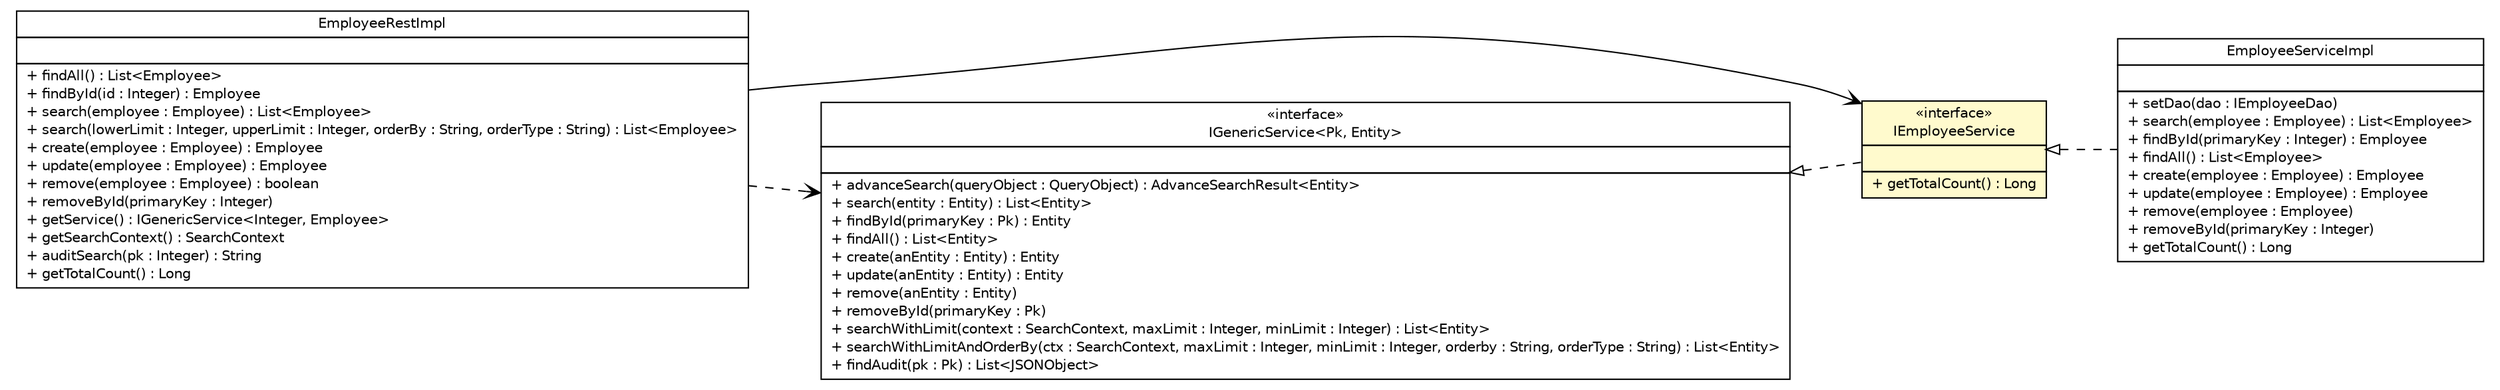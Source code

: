#!/usr/local/bin/dot
#
# Class diagram 
# Generated by UMLGraph version 5.1 (http://www.umlgraph.org/)
#

digraph G {
	edge [fontname="Helvetica",fontsize=10,labelfontname="Helvetica",labelfontsize=10];
	node [fontname="Helvetica",fontsize=10,shape=plaintext];
	nodesep=0.25;
	ranksep=0.5;
	rankdir=LR;
	// com.inn.headstartdemo.service.IEmployeeService
	c27814 [label=<<table title="com.inn.headstartdemo.service.IEmployeeService" border="0" cellborder="1" cellspacing="0" cellpadding="2" port="p" bgcolor="lemonChiffon" href="./IEmployeeService.html">
		<tr><td><table border="0" cellspacing="0" cellpadding="1">
<tr><td align="center" balign="center"> &#171;interface&#187; </td></tr>
<tr><td align="center" balign="center"> IEmployeeService </td></tr>
		</table></td></tr>
		<tr><td><table border="0" cellspacing="0" cellpadding="1">
<tr><td align="left" balign="left">  </td></tr>
		</table></td></tr>
		<tr><td><table border="0" cellspacing="0" cellpadding="1">
<tr><td align="left" balign="left"> + getTotalCount() : Long </td></tr>
		</table></td></tr>
		</table>>, fontname="Helvetica", fontcolor="black", fontsize=10.0];
	// com.inn.headstartdemo.service.generic.IGenericService<Pk, Entity>
	c27819 [label=<<table title="com.inn.headstartdemo.service.generic.IGenericService" border="0" cellborder="1" cellspacing="0" cellpadding="2" port="p" href="./generic/IGenericService.html">
		<tr><td><table border="0" cellspacing="0" cellpadding="1">
<tr><td align="center" balign="center"> &#171;interface&#187; </td></tr>
<tr><td align="center" balign="center"> IGenericService&lt;Pk, Entity&gt; </td></tr>
		</table></td></tr>
		<tr><td><table border="0" cellspacing="0" cellpadding="1">
<tr><td align="left" balign="left">  </td></tr>
		</table></td></tr>
		<tr><td><table border="0" cellspacing="0" cellpadding="1">
<tr><td align="left" balign="left"> + advanceSearch(queryObject : QueryObject) : AdvanceSearchResult&lt;Entity&gt; </td></tr>
<tr><td align="left" balign="left"> + search(entity : Entity) : List&lt;Entity&gt; </td></tr>
<tr><td align="left" balign="left"> + findById(primaryKey : Pk) : Entity </td></tr>
<tr><td align="left" balign="left"> + findAll() : List&lt;Entity&gt; </td></tr>
<tr><td align="left" balign="left"> + create(anEntity : Entity) : Entity </td></tr>
<tr><td align="left" balign="left"> + update(anEntity : Entity) : Entity </td></tr>
<tr><td align="left" balign="left"> + remove(anEntity : Entity) </td></tr>
<tr><td align="left" balign="left"> + removeById(primaryKey : Pk) </td></tr>
<tr><td align="left" balign="left"> + searchWithLimit(context : SearchContext, maxLimit : Integer, minLimit : Integer) : List&lt;Entity&gt; </td></tr>
<tr><td align="left" balign="left"> + searchWithLimitAndOrderBy(ctx : SearchContext, maxLimit : Integer, minLimit : Integer, orderby : String, orderType : String) : List&lt;Entity&gt; </td></tr>
<tr><td align="left" balign="left"> + findAudit(pk : Pk) : List&lt;JSONObject&gt; </td></tr>
		</table></td></tr>
		</table>>, fontname="Helvetica", fontcolor="black", fontsize=10.0];
	// com.inn.headstartdemo.service.impl.EmployeeServiceImpl
	c27825 [label=<<table title="com.inn.headstartdemo.service.impl.EmployeeServiceImpl" border="0" cellborder="1" cellspacing="0" cellpadding="2" port="p" href="./impl/EmployeeServiceImpl.html">
		<tr><td><table border="0" cellspacing="0" cellpadding="1">
<tr><td align="center" balign="center"> EmployeeServiceImpl </td></tr>
		</table></td></tr>
		<tr><td><table border="0" cellspacing="0" cellpadding="1">
<tr><td align="left" balign="left">  </td></tr>
		</table></td></tr>
		<tr><td><table border="0" cellspacing="0" cellpadding="1">
<tr><td align="left" balign="left"> + setDao(dao : IEmployeeDao) </td></tr>
<tr><td align="left" balign="left"> + search(employee : Employee) : List&lt;Employee&gt; </td></tr>
<tr><td align="left" balign="left"> + findById(primaryKey : Integer) : Employee </td></tr>
<tr><td align="left" balign="left"> + findAll() : List&lt;Employee&gt; </td></tr>
<tr><td align="left" balign="left"> + create(employee : Employee) : Employee </td></tr>
<tr><td align="left" balign="left"> + update(employee : Employee) : Employee </td></tr>
<tr><td align="left" balign="left"> + remove(employee : Employee) </td></tr>
<tr><td align="left" balign="left"> + removeById(primaryKey : Integer) </td></tr>
<tr><td align="left" balign="left"> + getTotalCount() : Long </td></tr>
		</table></td></tr>
		</table>>, fontname="Helvetica", fontcolor="black", fontsize=10.0];
	// com.inn.headstartdemo.rest.impl.EmployeeRestImpl
	c27880 [label=<<table title="com.inn.headstartdemo.rest.impl.EmployeeRestImpl" border="0" cellborder="1" cellspacing="0" cellpadding="2" port="p" href="../rest/impl/EmployeeRestImpl.html">
		<tr><td><table border="0" cellspacing="0" cellpadding="1">
<tr><td align="center" balign="center"> EmployeeRestImpl </td></tr>
		</table></td></tr>
		<tr><td><table border="0" cellspacing="0" cellpadding="1">
<tr><td align="left" balign="left">  </td></tr>
		</table></td></tr>
		<tr><td><table border="0" cellspacing="0" cellpadding="1">
<tr><td align="left" balign="left"> + findAll() : List&lt;Employee&gt; </td></tr>
<tr><td align="left" balign="left"> + findById(id : Integer) : Employee </td></tr>
<tr><td align="left" balign="left"> + search(employee : Employee) : List&lt;Employee&gt; </td></tr>
<tr><td align="left" balign="left"> + search(lowerLimit : Integer, upperLimit : Integer, orderBy : String, orderType : String) : List&lt;Employee&gt; </td></tr>
<tr><td align="left" balign="left"> + create(employee : Employee) : Employee </td></tr>
<tr><td align="left" balign="left"> + update(employee : Employee) : Employee </td></tr>
<tr><td align="left" balign="left"> + remove(employee : Employee) : boolean </td></tr>
<tr><td align="left" balign="left"> + removeById(primaryKey : Integer) </td></tr>
<tr><td align="left" balign="left"> + getService() : IGenericService&lt;Integer, Employee&gt; </td></tr>
<tr><td align="left" balign="left"> + getSearchContext() : SearchContext </td></tr>
<tr><td align="left" balign="left"> + auditSearch(pk : Integer) : String </td></tr>
<tr><td align="left" balign="left"> + getTotalCount() : Long </td></tr>
		</table></td></tr>
		</table>>, fontname="Helvetica", fontcolor="black", fontsize=10.0];
	//com.inn.headstartdemo.service.IEmployeeService implements com.inn.headstartdemo.service.generic.IGenericService<Pk, Entity>
	c27819:p -> c27814:p [dir=back,arrowtail=empty,style=dashed];
	//com.inn.headstartdemo.service.impl.EmployeeServiceImpl implements com.inn.headstartdemo.service.IEmployeeService
	c27814:p -> c27825:p [dir=back,arrowtail=empty,style=dashed];
	// com.inn.headstartdemo.rest.impl.EmployeeRestImpl NAVASSOC com.inn.headstartdemo.service.IEmployeeService
	c27880:p -> c27814:p [taillabel="", label="", headlabel="", fontname="Helvetica", fontcolor="black", fontsize=10.0, color="black", arrowhead=open];
	// com.inn.headstartdemo.rest.impl.EmployeeRestImpl DEPEND com.inn.headstartdemo.service.generic.IGenericService<Pk, Entity>
	c27880:p -> c27819:p [taillabel="", label="", headlabel="", fontname="Helvetica", fontcolor="black", fontsize=10.0, color="black", arrowhead=open, style=dashed];
}

